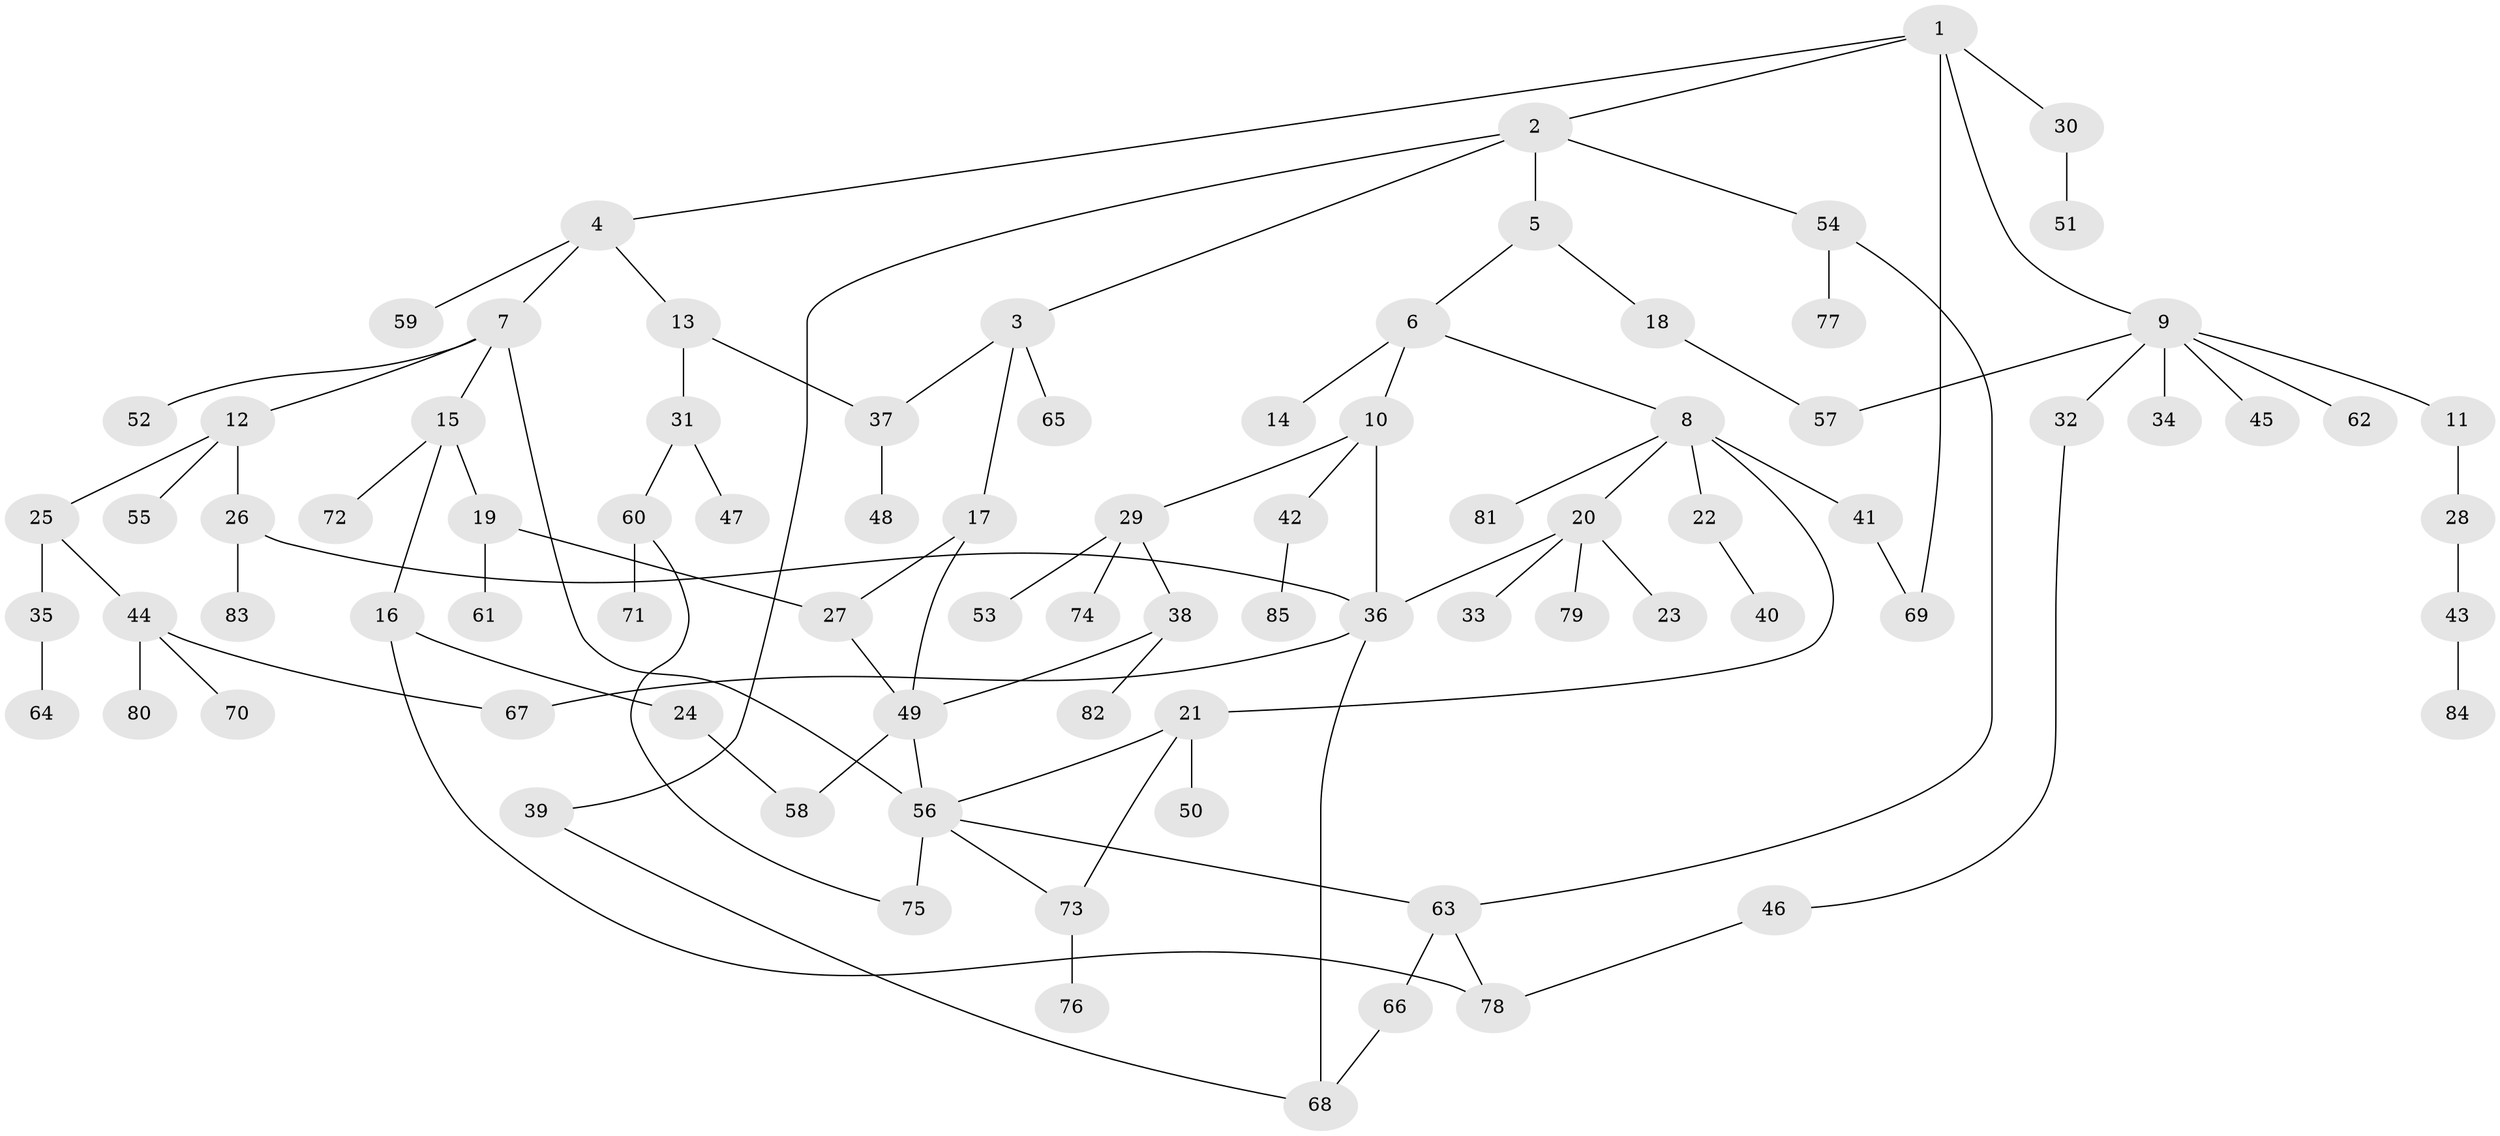 // Generated by graph-tools (version 1.1) at 2025/13/03/09/25 04:13:29]
// undirected, 85 vertices, 103 edges
graph export_dot {
graph [start="1"]
  node [color=gray90,style=filled];
  1;
  2;
  3;
  4;
  5;
  6;
  7;
  8;
  9;
  10;
  11;
  12;
  13;
  14;
  15;
  16;
  17;
  18;
  19;
  20;
  21;
  22;
  23;
  24;
  25;
  26;
  27;
  28;
  29;
  30;
  31;
  32;
  33;
  34;
  35;
  36;
  37;
  38;
  39;
  40;
  41;
  42;
  43;
  44;
  45;
  46;
  47;
  48;
  49;
  50;
  51;
  52;
  53;
  54;
  55;
  56;
  57;
  58;
  59;
  60;
  61;
  62;
  63;
  64;
  65;
  66;
  67;
  68;
  69;
  70;
  71;
  72;
  73;
  74;
  75;
  76;
  77;
  78;
  79;
  80;
  81;
  82;
  83;
  84;
  85;
  1 -- 2;
  1 -- 4;
  1 -- 9;
  1 -- 30;
  1 -- 69;
  2 -- 3;
  2 -- 5;
  2 -- 39;
  2 -- 54;
  3 -- 17;
  3 -- 65;
  3 -- 37;
  4 -- 7;
  4 -- 13;
  4 -- 59;
  5 -- 6;
  5 -- 18;
  6 -- 8;
  6 -- 10;
  6 -- 14;
  7 -- 12;
  7 -- 15;
  7 -- 52;
  7 -- 56;
  8 -- 20;
  8 -- 21;
  8 -- 22;
  8 -- 41;
  8 -- 81;
  9 -- 11;
  9 -- 32;
  9 -- 34;
  9 -- 45;
  9 -- 57;
  9 -- 62;
  10 -- 29;
  10 -- 36;
  10 -- 42;
  11 -- 28;
  12 -- 25;
  12 -- 26;
  12 -- 55;
  13 -- 31;
  13 -- 37;
  15 -- 16;
  15 -- 19;
  15 -- 72;
  16 -- 24;
  16 -- 78;
  17 -- 27;
  17 -- 49;
  18 -- 57;
  19 -- 61;
  19 -- 27;
  20 -- 23;
  20 -- 33;
  20 -- 79;
  20 -- 36;
  21 -- 50;
  21 -- 73;
  21 -- 56;
  22 -- 40;
  24 -- 58;
  25 -- 35;
  25 -- 44;
  26 -- 83;
  26 -- 36;
  27 -- 49;
  28 -- 43;
  29 -- 38;
  29 -- 53;
  29 -- 74;
  30 -- 51;
  31 -- 47;
  31 -- 60;
  32 -- 46;
  35 -- 64;
  36 -- 67;
  36 -- 68;
  37 -- 48;
  38 -- 82;
  38 -- 49;
  39 -- 68;
  41 -- 69;
  42 -- 85;
  43 -- 84;
  44 -- 67;
  44 -- 70;
  44 -- 80;
  46 -- 78;
  49 -- 58;
  49 -- 56;
  54 -- 63;
  54 -- 77;
  56 -- 75;
  56 -- 63;
  56 -- 73;
  60 -- 71;
  60 -- 75;
  63 -- 66;
  63 -- 78;
  66 -- 68;
  73 -- 76;
}
